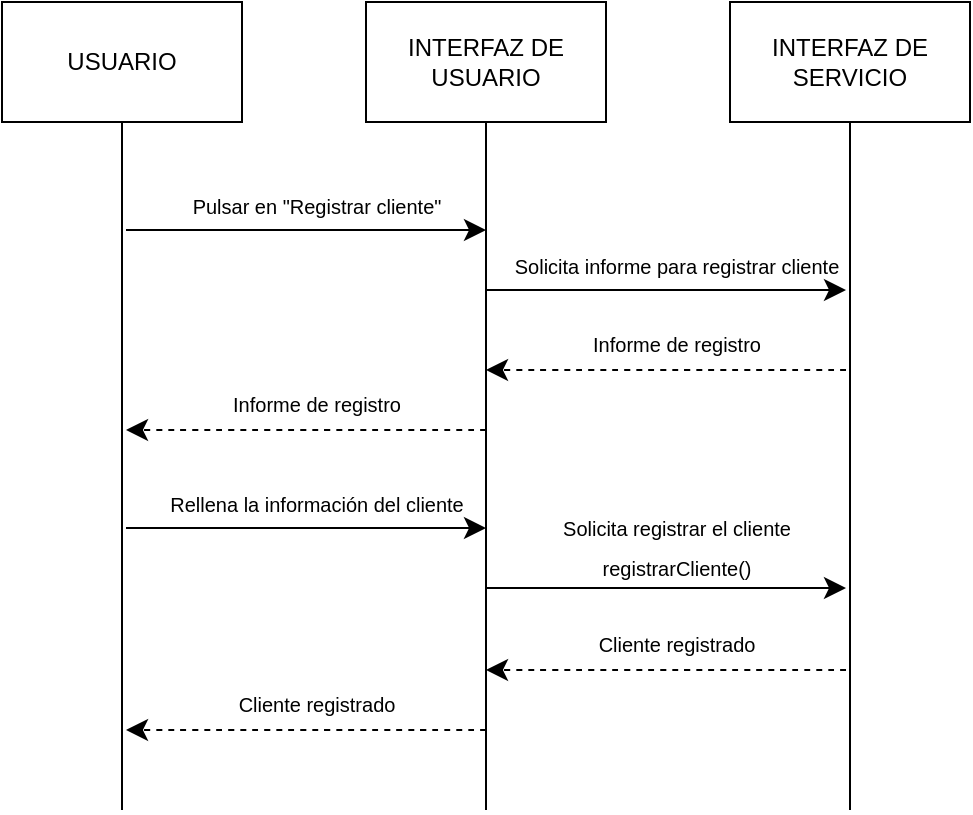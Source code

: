 <mxfile version="25.0.3">
  <diagram name="Página-1" id="300fUToeXubwseCXgY7B">
    <mxGraphModel dx="819" dy="470" grid="0" gridSize="10" guides="1" tooltips="1" connect="1" arrows="1" fold="1" page="1" pageScale="1" pageWidth="2339" pageHeight="3300" math="0" shadow="0">
      <root>
        <mxCell id="0" />
        <mxCell id="1" parent="0" />
        <mxCell id="4rIS1jC6eq3GYON5UIWy-1" style="edgeStyle=none;curved=1;rounded=0;orthogonalLoop=1;jettySize=auto;html=1;exitX=0.5;exitY=1;exitDx=0;exitDy=0;fontSize=12;startSize=8;endSize=8;endArrow=none;endFill=0;" parent="1" source="4rIS1jC6eq3GYON5UIWy-2" edge="1">
          <mxGeometry relative="1" as="geometry">
            <mxPoint x="178" y="560" as="targetPoint" />
          </mxGeometry>
        </mxCell>
        <mxCell id="4rIS1jC6eq3GYON5UIWy-2" value="USUARIO" style="rounded=0;whiteSpace=wrap;html=1;" parent="1" vertex="1">
          <mxGeometry x="118" y="156" width="120" height="60" as="geometry" />
        </mxCell>
        <mxCell id="4rIS1jC6eq3GYON5UIWy-3" style="edgeStyle=none;curved=1;rounded=0;orthogonalLoop=1;jettySize=auto;html=1;exitX=0.5;exitY=1;exitDx=0;exitDy=0;fontSize=12;startSize=8;endSize=8;endArrow=none;endFill=0;" parent="1" source="4rIS1jC6eq3GYON5UIWy-4" edge="1">
          <mxGeometry relative="1" as="geometry">
            <mxPoint x="360" y="560" as="targetPoint" />
          </mxGeometry>
        </mxCell>
        <mxCell id="4rIS1jC6eq3GYON5UIWy-4" value="INTERFAZ DE USUARIO" style="rounded=0;whiteSpace=wrap;html=1;" parent="1" vertex="1">
          <mxGeometry x="300" y="156" width="120" height="60" as="geometry" />
        </mxCell>
        <mxCell id="4rIS1jC6eq3GYON5UIWy-5" style="edgeStyle=none;curved=1;rounded=0;orthogonalLoop=1;jettySize=auto;html=1;exitX=0.5;exitY=1;exitDx=0;exitDy=0;fontSize=12;startSize=8;endSize=8;endArrow=none;endFill=0;" parent="1" source="4rIS1jC6eq3GYON5UIWy-6" edge="1">
          <mxGeometry relative="1" as="geometry">
            <mxPoint x="542" y="560" as="targetPoint" />
          </mxGeometry>
        </mxCell>
        <mxCell id="4rIS1jC6eq3GYON5UIWy-6" value="INTERFAZ DE SERVICIO" style="rounded=0;whiteSpace=wrap;html=1;" parent="1" vertex="1">
          <mxGeometry x="482" y="156" width="120" height="60" as="geometry" />
        </mxCell>
        <mxCell id="4rIS1jC6eq3GYON5UIWy-7" value="" style="endArrow=classic;html=1;rounded=0;fontSize=12;startSize=8;endSize=8;curved=1;" parent="1" edge="1">
          <mxGeometry width="50" height="50" relative="1" as="geometry">
            <mxPoint x="180" y="270" as="sourcePoint" />
            <mxPoint x="360" y="270" as="targetPoint" />
          </mxGeometry>
        </mxCell>
        <mxCell id="4rIS1jC6eq3GYON5UIWy-8" value="&lt;font style=&quot;font-size: 10px;&quot;&gt;Pulsar en &quot;Registrar cliente&quot;&lt;/font&gt;" style="text;html=1;align=center;verticalAlign=middle;resizable=0;points=[];autosize=1;strokeColor=none;fillColor=none;fontSize=16;" parent="1" vertex="1">
          <mxGeometry x="200" y="241" width="150" height="30" as="geometry" />
        </mxCell>
        <mxCell id="4rIS1jC6eq3GYON5UIWy-9" value="" style="endArrow=classic;html=1;rounded=0;fontSize=12;startSize=8;endSize=8;curved=1;" parent="1" edge="1">
          <mxGeometry width="50" height="50" relative="1" as="geometry">
            <mxPoint x="360" y="300" as="sourcePoint" />
            <mxPoint x="540" y="300" as="targetPoint" />
          </mxGeometry>
        </mxCell>
        <mxCell id="4rIS1jC6eq3GYON5UIWy-10" value="&lt;font style=&quot;font-size: 10px;&quot;&gt;Solicita informe para registrar cliente&lt;/font&gt;&lt;div&gt;&lt;br&gt;&lt;/div&gt;" style="text;html=1;align=center;verticalAlign=middle;resizable=0;points=[];autosize=1;strokeColor=none;fillColor=none;fontSize=16;" parent="1" vertex="1">
          <mxGeometry x="365" y="271" width="180" height="50" as="geometry" />
        </mxCell>
        <mxCell id="4rIS1jC6eq3GYON5UIWy-12" value="" style="endArrow=classic;html=1;rounded=0;fontSize=12;startSize=8;endSize=8;curved=1;dashed=1;" parent="1" edge="1">
          <mxGeometry width="50" height="50" relative="1" as="geometry">
            <mxPoint x="540" y="340" as="sourcePoint" />
            <mxPoint x="360" y="340" as="targetPoint" />
          </mxGeometry>
        </mxCell>
        <mxCell id="4rIS1jC6eq3GYON5UIWy-13" value="&lt;font style=&quot;font-size: 10px;&quot;&gt;Informe de registro&lt;/font&gt;" style="text;html=1;align=center;verticalAlign=middle;resizable=0;points=[];autosize=1;strokeColor=none;fillColor=none;fontSize=16;" parent="1" vertex="1">
          <mxGeometry x="400" y="310" width="110" height="30" as="geometry" />
        </mxCell>
        <mxCell id="4rIS1jC6eq3GYON5UIWy-14" value="" style="endArrow=classic;html=1;rounded=0;fontSize=12;startSize=8;endSize=8;curved=1;dashed=1;" parent="1" edge="1">
          <mxGeometry width="50" height="50" relative="1" as="geometry">
            <mxPoint x="360" y="370" as="sourcePoint" />
            <mxPoint x="180" y="370" as="targetPoint" />
          </mxGeometry>
        </mxCell>
        <mxCell id="4rIS1jC6eq3GYON5UIWy-15" value="&lt;font style=&quot;font-size: 10px;&quot;&gt;Informe de registro&lt;/font&gt;" style="text;html=1;align=center;verticalAlign=middle;resizable=0;points=[];autosize=1;strokeColor=none;fillColor=none;fontSize=16;" parent="1" vertex="1">
          <mxGeometry x="220" y="340" width="110" height="30" as="geometry" />
        </mxCell>
        <mxCell id="4rIS1jC6eq3GYON5UIWy-17" value="" style="endArrow=classic;html=1;rounded=0;fontSize=12;startSize=8;endSize=8;curved=1;" parent="1" edge="1">
          <mxGeometry width="50" height="50" relative="1" as="geometry">
            <mxPoint x="180" y="419" as="sourcePoint" />
            <mxPoint x="360" y="419" as="targetPoint" />
          </mxGeometry>
        </mxCell>
        <mxCell id="4rIS1jC6eq3GYON5UIWy-18" value="&lt;font style=&quot;font-size: 10px;&quot;&gt;Rellena la información del cliente&lt;/font&gt;" style="text;html=1;align=center;verticalAlign=middle;resizable=0;points=[];autosize=1;strokeColor=none;fillColor=none;fontSize=16;" parent="1" vertex="1">
          <mxGeometry x="190" y="390" width="170" height="30" as="geometry" />
        </mxCell>
        <mxCell id="4rIS1jC6eq3GYON5UIWy-19" value="" style="endArrow=classic;html=1;rounded=0;fontSize=12;startSize=8;endSize=8;curved=1;" parent="1" edge="1">
          <mxGeometry width="50" height="50" relative="1" as="geometry">
            <mxPoint x="360" y="449" as="sourcePoint" />
            <mxPoint x="540" y="449" as="targetPoint" />
          </mxGeometry>
        </mxCell>
        <mxCell id="4rIS1jC6eq3GYON5UIWy-20" value="&lt;font style=&quot;font-size: 10px;&quot;&gt;Solicita registrar el cliente&lt;/font&gt;&lt;div&gt;&lt;font style=&quot;font-size: 10px;&quot;&gt;registrarCliente()&lt;/font&gt;&lt;/div&gt;" style="text;html=1;align=center;verticalAlign=middle;resizable=0;points=[];autosize=1;strokeColor=none;fillColor=none;fontSize=16;" parent="1" vertex="1">
          <mxGeometry x="389" y="402" width="132" height="50" as="geometry" />
        </mxCell>
        <mxCell id="4rIS1jC6eq3GYON5UIWy-21" value="" style="endArrow=classic;html=1;rounded=0;fontSize=12;startSize=8;endSize=8;curved=1;dashed=1;" parent="1" edge="1">
          <mxGeometry width="50" height="50" relative="1" as="geometry">
            <mxPoint x="540" y="490" as="sourcePoint" />
            <mxPoint x="360" y="490" as="targetPoint" />
          </mxGeometry>
        </mxCell>
        <mxCell id="4rIS1jC6eq3GYON5UIWy-22" value="&lt;font style=&quot;font-size: 10px;&quot;&gt;Cliente registrado&lt;/font&gt;" style="text;html=1;align=center;verticalAlign=middle;resizable=0;points=[];autosize=1;strokeColor=none;fillColor=none;fontSize=16;" parent="1" vertex="1">
          <mxGeometry x="405" y="460" width="100" height="30" as="geometry" />
        </mxCell>
        <mxCell id="4rIS1jC6eq3GYON5UIWy-23" value="" style="endArrow=classic;html=1;rounded=0;fontSize=12;startSize=8;endSize=8;curved=1;dashed=1;" parent="1" edge="1">
          <mxGeometry width="50" height="50" relative="1" as="geometry">
            <mxPoint x="360" y="520" as="sourcePoint" />
            <mxPoint x="180" y="520" as="targetPoint" />
          </mxGeometry>
        </mxCell>
        <mxCell id="4rIS1jC6eq3GYON5UIWy-24" value="&lt;font style=&quot;font-size: 10px;&quot;&gt;Cliente registrado&lt;/font&gt;" style="text;html=1;align=center;verticalAlign=middle;resizable=0;points=[];autosize=1;strokeColor=none;fillColor=none;fontSize=16;" parent="1" vertex="1">
          <mxGeometry x="225" y="490" width="100" height="30" as="geometry" />
        </mxCell>
      </root>
    </mxGraphModel>
  </diagram>
</mxfile>
